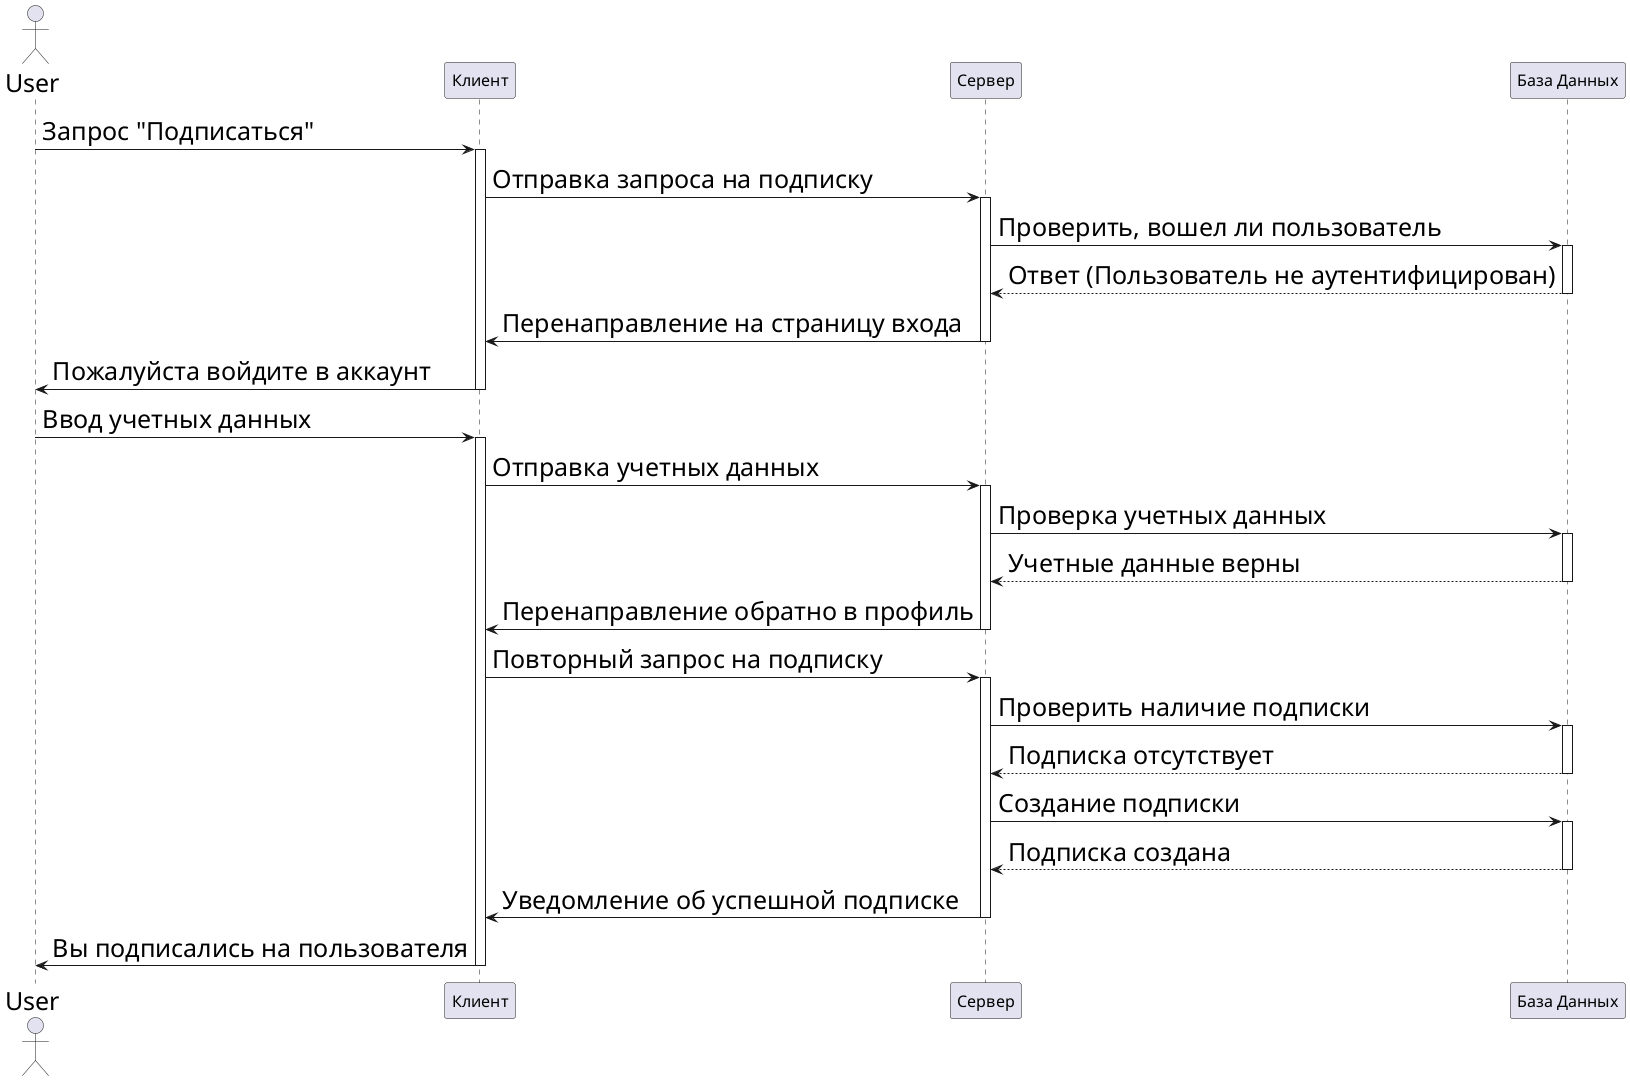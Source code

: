
@startuml
skinparam DefaultFontSize 25
skinparam ParticipantFontSize 16
skinparam ActorFontSize 25
skinparam ParticipantPadding 20
skinparam BoxPadding 25

actor User
participant "Клиент" as Browser
participant "Сервер" as Backend
participant "База Данных" as Database

User -> Browser: Запрос "Подписаться"
activate Browser
Browser -> Backend: Отправка запроса на подписку
activate Backend
Backend -> Database: Проверить, вошел ли пользователь
activate Database
Database --> Backend: Ответ (Пользователь не аутентифицирован)
deactivate Database


Backend -> Browser: Перенаправление на страницу входа
deactivate Backend
Browser -> User: Пожалуйста войдите в аккаунт
deactivate Browser

User -> Browser: Ввод учетных данных
activate Browser
Browser -> Backend: Отправка учетных данных
activate Backend
Backend -> Database: Проверка учетных данных
activate Database
Database --> Backend: Учетные данные верны
deactivate Database
Backend -> Browser: Перенаправление обратно в профиль
deactivate Backend

Browser -> Backend: Повторный запрос на подписку
activate Backend
Backend -> Database: Проверить наличие подписки
activate Database
Database --> Backend: Подписка отсутствует
deactivate Database
Backend -> Database: Создание подписки
activate Database
Database --> Backend: Подписка создана
deactivate Database
Backend -> Browser: Уведомление об успешной подписке
deactivate Backend
Browser -> User: Вы подписались на пользователя
deactivate Browser
@enduml
